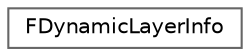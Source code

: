 digraph "Graphical Class Hierarchy"
{
 // INTERACTIVE_SVG=YES
 // LATEX_PDF_SIZE
  bgcolor="transparent";
  edge [fontname=Helvetica,fontsize=10,labelfontname=Helvetica,labelfontsize=10];
  node [fontname=Helvetica,fontsize=10,shape=box,height=0.2,width=0.4];
  rankdir="LR";
  Node0 [id="Node000000",label="FDynamicLayerInfo",height=0.2,width=0.4,color="grey40", fillcolor="white", style="filled",URL="$d3/dcd/structFDynamicLayerInfo.html",tooltip=" "];
}
